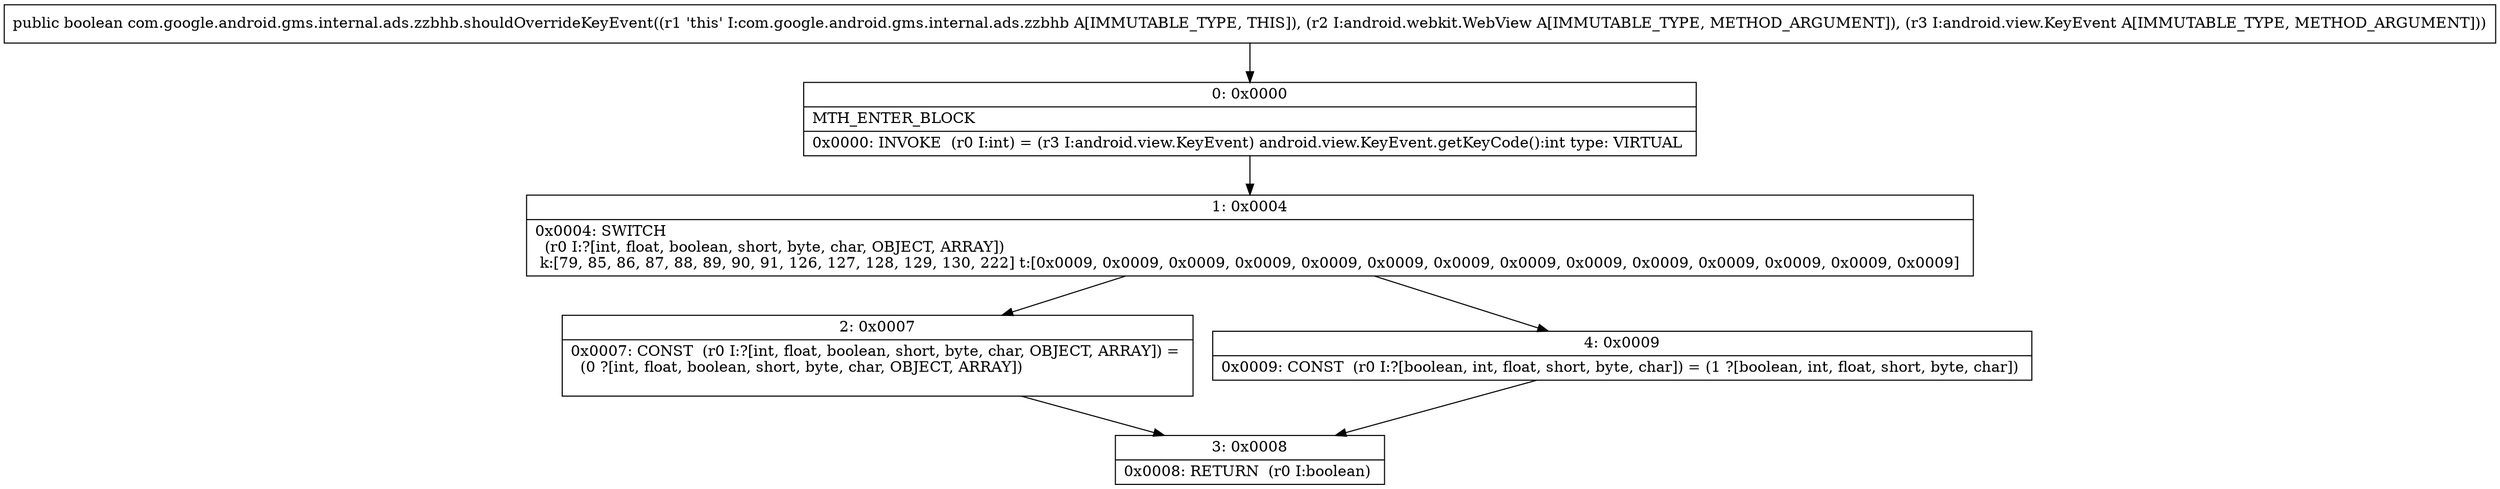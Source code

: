 digraph "CFG forcom.google.android.gms.internal.ads.zzbhb.shouldOverrideKeyEvent(Landroid\/webkit\/WebView;Landroid\/view\/KeyEvent;)Z" {
Node_0 [shape=record,label="{0\:\ 0x0000|MTH_ENTER_BLOCK\l|0x0000: INVOKE  (r0 I:int) = (r3 I:android.view.KeyEvent) android.view.KeyEvent.getKeyCode():int type: VIRTUAL \l}"];
Node_1 [shape=record,label="{1\:\ 0x0004|0x0004: SWITCH  \l  (r0 I:?[int, float, boolean, short, byte, char, OBJECT, ARRAY])\l k:[79, 85, 86, 87, 88, 89, 90, 91, 126, 127, 128, 129, 130, 222] t:[0x0009, 0x0009, 0x0009, 0x0009, 0x0009, 0x0009, 0x0009, 0x0009, 0x0009, 0x0009, 0x0009, 0x0009, 0x0009, 0x0009] \l}"];
Node_2 [shape=record,label="{2\:\ 0x0007|0x0007: CONST  (r0 I:?[int, float, boolean, short, byte, char, OBJECT, ARRAY]) = \l  (0 ?[int, float, boolean, short, byte, char, OBJECT, ARRAY])\l \l}"];
Node_3 [shape=record,label="{3\:\ 0x0008|0x0008: RETURN  (r0 I:boolean) \l}"];
Node_4 [shape=record,label="{4\:\ 0x0009|0x0009: CONST  (r0 I:?[boolean, int, float, short, byte, char]) = (1 ?[boolean, int, float, short, byte, char]) \l}"];
MethodNode[shape=record,label="{public boolean com.google.android.gms.internal.ads.zzbhb.shouldOverrideKeyEvent((r1 'this' I:com.google.android.gms.internal.ads.zzbhb A[IMMUTABLE_TYPE, THIS]), (r2 I:android.webkit.WebView A[IMMUTABLE_TYPE, METHOD_ARGUMENT]), (r3 I:android.view.KeyEvent A[IMMUTABLE_TYPE, METHOD_ARGUMENT])) }"];
MethodNode -> Node_0;
Node_0 -> Node_1;
Node_1 -> Node_2;
Node_1 -> Node_4;
Node_2 -> Node_3;
Node_4 -> Node_3;
}

